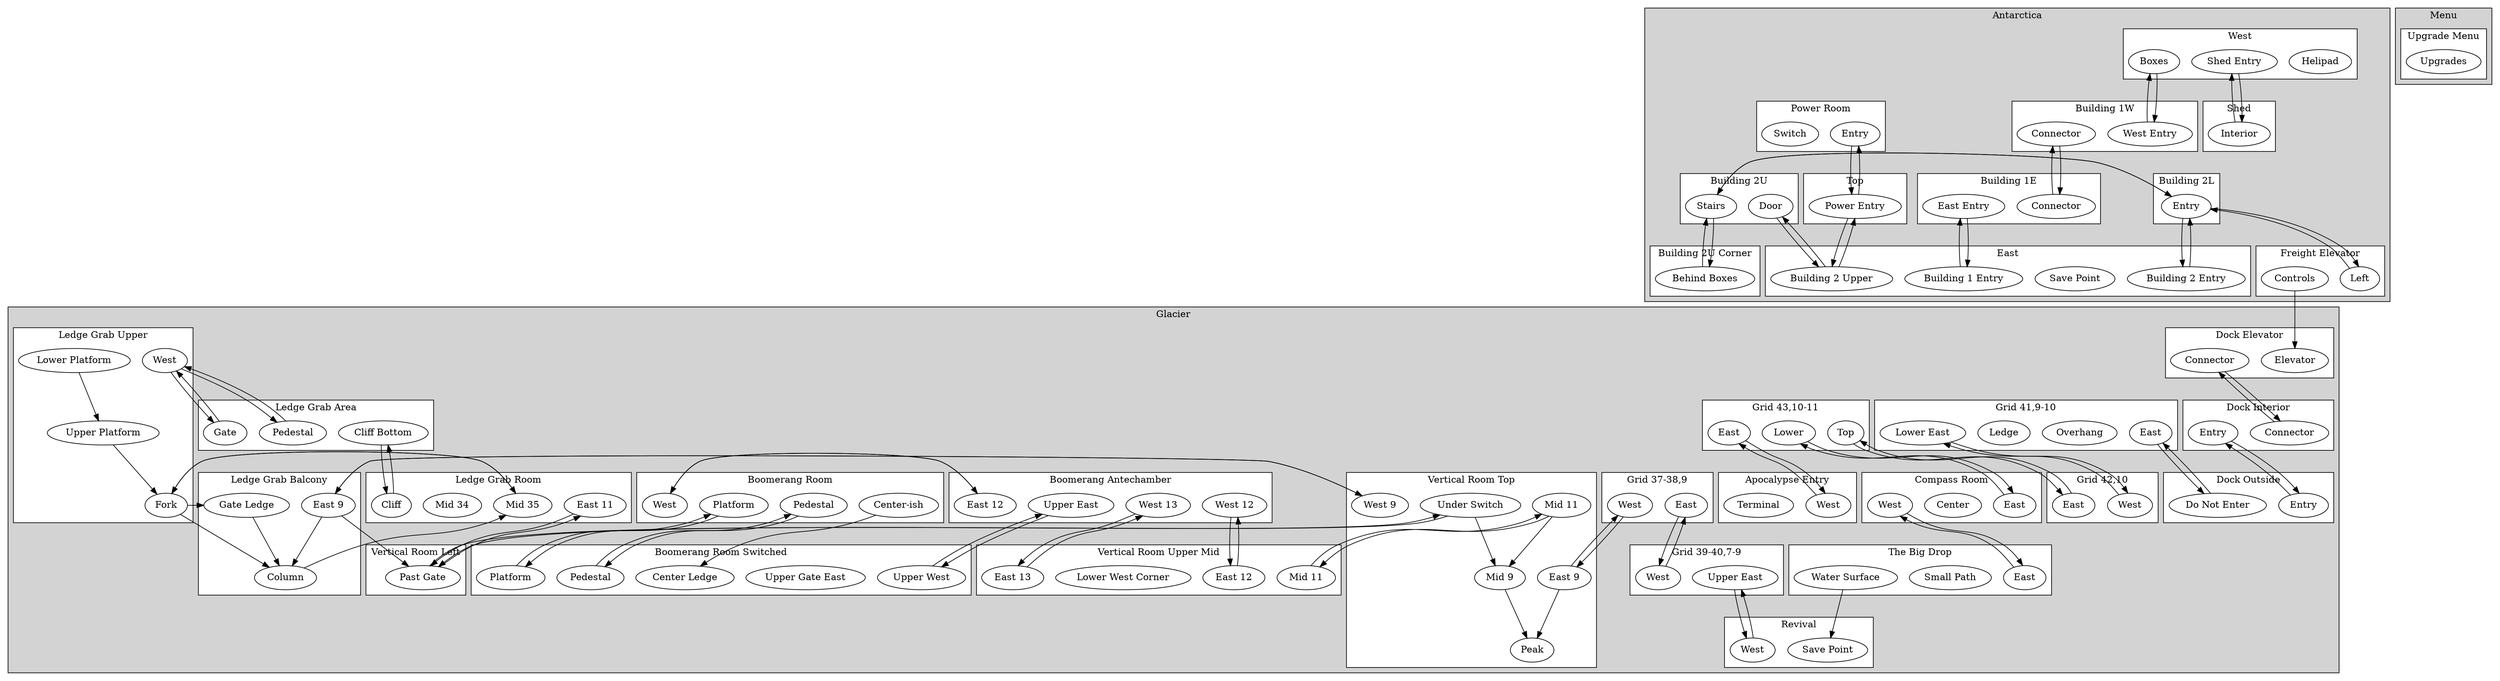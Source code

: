 digraph AxiomVerge2 {
    ranksep=1.0;
    subgraph cluster_Antarctica {
        subgraph cluster_Antarctica__West {
            Antarctica__West__Helipad [label = "Helipad"];
            Antarctica__West__Shed_Entry [label = "Shed Entry"];
            Antarctica__West__Boxes [label = "Boxes"];
            label = "West";
            bgcolor = "white";
        }
        subgraph cluster_Antarctica__Shed {
            Antarctica__Shed__Interior [label = "Interior"];
            label = "Shed";
            bgcolor = "white";
        }
        subgraph cluster_Antarctica__Building_1W {
            Antarctica__Building_1W__West_Entry [label = "West Entry"];
            Antarctica__Building_1W__Connector [label = "Connector"];
            label = "Building 1W";
            bgcolor = "white";
        }
        subgraph cluster_Antarctica__Building_1E {
            Antarctica__Building_1E__Connector [label = "Connector"];
            Antarctica__Building_1E__East_Entry [label = "East Entry"];
            label = "Building 1E";
            bgcolor = "white";
        }
        subgraph cluster_Antarctica__East {
            Antarctica__East__Building_1_Entry [label = "Building 1 Entry"];
            Antarctica__East__Save_Point [label = "Save Point"];
            Antarctica__East__Building_2_Entry [label = "Building 2 Entry"];
            Antarctica__East__Building_2_Upper [label = "Building 2 Upper"];
            label = "East";
            bgcolor = "white";
        }
        subgraph cluster_Antarctica__Building_2L {
            Antarctica__Building_2L__Entry [label = "Entry"];
            label = "Building 2L";
            bgcolor = "white";
        }
        subgraph cluster_Antarctica__Building_2U {
            Antarctica__Building_2U__Stairs [label = "Stairs"];
            Antarctica__Building_2U__Door [label = "Door"];
            label = "Building 2U";
            bgcolor = "white";
        }
        subgraph cluster_Antarctica__Building_2U_Corner {
            Antarctica__Building_2U_Corner__Behind_Boxes [label = "Behind Boxes"];
            label = "Building 2U Corner";
            bgcolor = "white";
        }
        subgraph cluster_Antarctica__Top {
            Antarctica__Top__Power_Entry [label = "Power Entry"];
            label = "Top";
            bgcolor = "white";
        }
        subgraph cluster_Antarctica__Power_Room {
            Antarctica__Power_Room__Entry [label = "Entry"];
            Antarctica__Power_Room__Switch [label = "Switch"];
            label = "Power Room";
            bgcolor = "white";
        }
        subgraph cluster_Antarctica__Freight_Elevator {
            Antarctica__Freight_Elevator__Left [label = "Left"];
            Antarctica__Freight_Elevator__Controls [label = "Controls"];
            label = "Freight Elevator";
            bgcolor = "white";
        }
        label = "Antarctica";
        bgcolor = "lightgrey";
    }
    subgraph cluster_Glacier {
        subgraph cluster_Glacier__Dock_Elevator {
            Glacier__Dock_Elevator__Elevator [label = "Elevator"];
            Glacier__Dock_Elevator__Connector [label = "Connector"];
            label = "Dock Elevator";
            bgcolor = "white";
        }
        subgraph cluster_Glacier__Dock_Interior {
            Glacier__Dock_Interior__Connector [label = "Connector"];
            Glacier__Dock_Interior__Entry [label = "Entry"];
            label = "Dock Interior";
            bgcolor = "white";
        }
        subgraph cluster_Glacier__Dock_Outside {
            Glacier__Dock_Outside__Entry [label = "Entry"];
            Glacier__Dock_Outside__Do_Not_Enter [label = "Do Not Enter"];
            label = "Dock Outside";
            bgcolor = "white";
        }
        subgraph cluster_Glacier__Grid_41_9_10 {
            Glacier__Grid_41_9_10__East [label = "East"];
            Glacier__Grid_41_9_10__Overhang [label = "Overhang"];
            Glacier__Grid_41_9_10__Ledge [label = "Ledge"];
            Glacier__Grid_41_9_10__Lower_East [label = "Lower East"];
            label = "Grid 41,9-10";
            bgcolor = "white";
        }
        subgraph cluster_Glacier__Grid_42_10 {
            Glacier__Grid_42_10__West [label = "West"];
            Glacier__Grid_42_10__East [label = "East"];
            label = "Grid 42,10";
            bgcolor = "white";
        }
        subgraph cluster_Glacier__Grid_43_10_11 {
            Glacier__Grid_43_10_11__Top [label = "Top"];
            Glacier__Grid_43_10_11__East [label = "East"];
            Glacier__Grid_43_10_11__Lower [label = "Lower"];
            label = "Grid 43,10-11";
            bgcolor = "white";
        }
        subgraph cluster_Glacier__Compass_Room {
            Glacier__Compass_Room__East [label = "East"];
            Glacier__Compass_Room__Center [label = "Center"];
            Glacier__Compass_Room__West [label = "West"];
            label = "Compass Room";
            bgcolor = "white";
        }
        subgraph cluster_Glacier__The_Big_Drop {
            Glacier__The_Big_Drop__East [label = "East"];
            Glacier__The_Big_Drop__Small_Path [label = "Small Path"];
            Glacier__The_Big_Drop__Water_Surface [label = "Water Surface"];
            label = "The Big Drop";
            bgcolor = "white";
        }
        subgraph cluster_Glacier__Revival {
            Glacier__Revival__Save_Point [label = "Save Point"];
            Glacier__Revival__West [label = "West"];
            label = "Revival";
            bgcolor = "white";
        }
        subgraph cluster_Glacier__Grid_39_40_7_9 {
            Glacier__Grid_39_40_7_9__Upper_East [label = "Upper East"];
            Glacier__Grid_39_40_7_9__West [label = "West"];
            label = "Grid 39-40,7-9";
            bgcolor = "white";
        }
        subgraph cluster_Glacier__Grid_37_38_9 {
            Glacier__Grid_37_38_9__East [label = "East"];
            Glacier__Grid_37_38_9__West [label = "West"];
            label = "Grid 37-38,9";
            bgcolor = "white";
        }
        subgraph cluster_Glacier__Vertical_Room_Top {
            Glacier__Vertical_Room_Top__East_9 [label = "East 9"];
            Glacier__Vertical_Room_Top__West_9 [label = "West 9"];
            Glacier__Vertical_Room_Top__Mid_9 [label = "Mid 9"];
            Glacier__Vertical_Room_Top__Mid_11 [label = "Mid 11"];
            Glacier__Vertical_Room_Top__Under_Switch [label = "Under Switch"];
            Glacier__Vertical_Room_Top__Peak [label = "Peak"];
            label = "Vertical Room Top";
            bgcolor = "white";
        }
        subgraph cluster_Glacier__Vertical_Room_Upper_Mid {
            Glacier__Vertical_Room_Upper_Mid__Mid_11 [label = "Mid 11"];
            Glacier__Vertical_Room_Upper_Mid__East_12 [label = "East 12"];
            Glacier__Vertical_Room_Upper_Mid__Lower_West_Corner [label = "Lower West Corner"];
            Glacier__Vertical_Room_Upper_Mid__East_13 [label = "East 13"];
            label = "Vertical Room Upper Mid";
            bgcolor = "white";
        }
        subgraph cluster_Glacier__Vertical_Room_Left {
            Glacier__Vertical_Room_Left__Past_Gate [label = "Past Gate"];
            label = "Vertical Room Left";
            bgcolor = "white";
        }
        subgraph cluster_Glacier__Boomerang_Antechamber {
            Glacier__Boomerang_Antechamber__West_13 [label = "West 13"];
            Glacier__Boomerang_Antechamber__East_12 [label = "East 12"];
            Glacier__Boomerang_Antechamber__Upper_East [label = "Upper East"];
            Glacier__Boomerang_Antechamber__West_12 [label = "West 12"];
            label = "Boomerang Antechamber";
            bgcolor = "white";
        }
        subgraph cluster_Glacier__Boomerang_Room {
            Glacier__Boomerang_Room__West [label = "West"];
            Glacier__Boomerang_Room__Platform [label = "Platform"];
            Glacier__Boomerang_Room__Center_ish [label = "Center-ish"];
            Glacier__Boomerang_Room__Pedestal [label = "Pedestal"];
            label = "Boomerang Room";
            bgcolor = "white";
        }
        subgraph cluster_Glacier__Boomerang_Room_Switched {
            Glacier__Boomerang_Room_Switched__Pedestal [label = "Pedestal"];
            Glacier__Boomerang_Room_Switched__Upper_Gate_East [label = "Upper Gate East"];
            Glacier__Boomerang_Room_Switched__Center_Ledge [label = "Center Ledge"];
            Glacier__Boomerang_Room_Switched__Platform [label = "Platform"];
            Glacier__Boomerang_Room_Switched__Upper_West [label = "Upper West"];
            label = "Boomerang Room Switched";
            bgcolor = "white";
        }
        subgraph cluster_Glacier__Ledge_Grab_Balcony {
            Glacier__Ledge_Grab_Balcony__East_9 [label = "East 9"];
            Glacier__Ledge_Grab_Balcony__Column [label = "Column"];
            Glacier__Ledge_Grab_Balcony__Gate_Ledge [label = "Gate Ledge"];
            label = "Ledge Grab Balcony";
            bgcolor = "white";
        }
        subgraph cluster_Glacier__Ledge_Grab_Room {
            Glacier__Ledge_Grab_Room__East_11 [label = "East 11"];
            Glacier__Ledge_Grab_Room__Mid_35 [label = "Mid 35"];
            Glacier__Ledge_Grab_Room__Mid_34 [label = "Mid 34"];
            Glacier__Ledge_Grab_Room__Cliff [label = "Cliff"];
            label = "Ledge Grab Room";
            bgcolor = "white";
        }
        subgraph cluster_Glacier__Ledge_Grab_Area {
            Glacier__Ledge_Grab_Area__Cliff_Bottom [label = "Cliff Bottom"];
            Glacier__Ledge_Grab_Area__Pedestal [label = "Pedestal"];
            Glacier__Ledge_Grab_Area__Gate [label = "Gate"];
            label = "Ledge Grab Area";
            bgcolor = "white";
        }
        subgraph cluster_Glacier__Ledge_Grab_Upper {
            Glacier__Ledge_Grab_Upper__West [label = "West"];
            Glacier__Ledge_Grab_Upper__Lower_Platform [label = "Lower Platform"];
            Glacier__Ledge_Grab_Upper__Upper_Platform [label = "Upper Platform"];
            Glacier__Ledge_Grab_Upper__Fork [label = "Fork"];
            label = "Ledge Grab Upper";
            bgcolor = "white";
        }
        subgraph cluster_Glacier__Apocalypse_Entry {
            Glacier__Apocalypse_Entry__West [label = "West"];
            Glacier__Apocalypse_Entry__Terminal [label = "Terminal"];
            label = "Apocalypse Entry";
            bgcolor = "white";
        }
        label = "Glacier";
        bgcolor = "lightgrey";
    }
    subgraph cluster_Menu {
        subgraph cluster_Menu__Upgrade_Menu {
            Menu__Upgrade_Menu__Upgrades [label = "Upgrades"];
            label = "Upgrade Menu";
            bgcolor = "white";
        }
        label = "Menu";
        bgcolor = "lightgrey";
    }
    Antarctica__West__Shed_Entry -> Antarctica__Shed__Interior;
    Antarctica__West__Boxes -> Antarctica__Building_1W__West_Entry;
    Antarctica__Shed__Interior -> Antarctica__West__Shed_Entry;
    Antarctica__Building_1W__West_Entry -> Antarctica__West__Boxes;
    Antarctica__Building_1W__Connector -> Antarctica__Building_1E__Connector;
    Antarctica__Building_1E__Connector -> Antarctica__Building_1W__Connector;
    Antarctica__Building_1E__East_Entry -> Antarctica__East__Building_1_Entry;
    Antarctica__East__Building_1_Entry -> Antarctica__Building_1E__East_Entry;
    Antarctica__East__Building_2_Entry -> Antarctica__Building_2L__Entry;
    Antarctica__East__Building_2_Upper -> Antarctica__Building_2U__Door;
    Antarctica__East__Building_2_Upper -> Antarctica__Top__Power_Entry;
    Antarctica__Building_2L__Entry -> Antarctica__Building_2U__Stairs;
    Antarctica__Building_2L__Entry -> Antarctica__East__Building_2_Entry;
    Antarctica__Building_2L__Entry -> Antarctica__Freight_Elevator__Left;
    Antarctica__Building_2U__Stairs -> Antarctica__Building_2L__Entry;
    Antarctica__Building_2U__Stairs -> Antarctica__Building_2U_Corner__Behind_Boxes;
    Antarctica__Building_2U__Door -> Antarctica__East__Building_2_Upper;
    Antarctica__Building_2U_Corner__Behind_Boxes -> Antarctica__Building_2U__Stairs;
    Antarctica__Top__Power_Entry -> Antarctica__East__Building_2_Upper;
    Antarctica__Top__Power_Entry -> Antarctica__Power_Room__Entry;
    Antarctica__Power_Room__Entry -> Antarctica__Top__Power_Entry;
    Antarctica__Freight_Elevator__Left -> Antarctica__Building_2L__Entry;
    Antarctica__Freight_Elevator__Controls -> Glacier__Dock_Elevator__Elevator;
    Glacier__Dock_Elevator__Connector -> Glacier__Dock_Interior__Connector;
    Glacier__Dock_Interior__Connector -> Glacier__Dock_Elevator__Connector;
    Glacier__Dock_Interior__Entry -> Glacier__Dock_Outside__Entry;
    Glacier__Dock_Outside__Entry -> Glacier__Dock_Interior__Entry;
    Glacier__Dock_Outside__Do_Not_Enter -> Glacier__Grid_41_9_10__East;
    Glacier__Grid_41_9_10__East -> Glacier__Dock_Outside__Do_Not_Enter;
    Glacier__Grid_41_9_10__Lower_East -> Glacier__Grid_42_10__West;
    Glacier__Grid_42_10__West -> Glacier__Grid_41_9_10__Lower_East;
    Glacier__Grid_42_10__East -> Glacier__Grid_43_10_11__Top;
    Glacier__Grid_43_10_11__Top -> Glacier__Grid_42_10__East;
    Glacier__Grid_43_10_11__East -> Glacier__Apocalypse_Entry__West;
    Glacier__Grid_43_10_11__Lower -> Glacier__Compass_Room__East;
    Glacier__Compass_Room__East -> Glacier__Grid_43_10_11__Lower;
    Glacier__Compass_Room__West -> Glacier__The_Big_Drop__East;
    Glacier__The_Big_Drop__East -> Glacier__Compass_Room__West;
    Glacier__The_Big_Drop__Water_Surface -> Glacier__Revival__Save_Point;
    Glacier__Revival__West -> Glacier__Grid_39_40_7_9__Upper_East;
    Glacier__Grid_39_40_7_9__Upper_East -> Glacier__Revival__West;
    Glacier__Grid_39_40_7_9__West -> Glacier__Grid_37_38_9__East;
    Glacier__Grid_37_38_9__East -> Glacier__Grid_39_40_7_9__West;
    Glacier__Grid_37_38_9__West -> Glacier__Vertical_Room_Top__East_9;
    Glacier__Vertical_Room_Top__East_9 -> Glacier__Grid_37_38_9__West;
    Glacier__Vertical_Room_Top__East_9 -> Glacier__Vertical_Room_Top__Peak;
    Glacier__Vertical_Room_Top__West_9 -> Glacier__Ledge_Grab_Balcony__East_9;
    Glacier__Vertical_Room_Top__Mid_9 -> Glacier__Vertical_Room_Top__Peak;
    Glacier__Vertical_Room_Top__Mid_11 -> Glacier__Vertical_Room_Top__Mid_9;
    Glacier__Vertical_Room_Top__Mid_11 -> Glacier__Vertical_Room_Upper_Mid__Mid_11;
    Glacier__Vertical_Room_Top__Under_Switch -> Glacier__Vertical_Room_Top__Mid_9;
    Glacier__Vertical_Room_Top__Under_Switch -> Glacier__Vertical_Room_Left__Past_Gate;
    Glacier__Vertical_Room_Upper_Mid__Mid_11 -> Glacier__Vertical_Room_Top__Mid_11;
    Glacier__Vertical_Room_Upper_Mid__East_12 -> Glacier__Boomerang_Antechamber__West_12;
    Glacier__Vertical_Room_Upper_Mid__East_13 -> Glacier__Boomerang_Antechamber__West_13;
    Glacier__Vertical_Room_Left__Past_Gate -> Glacier__Ledge_Grab_Room__East_11;
    Glacier__Vertical_Room_Left__Past_Gate -> Glacier__Vertical_Room_Top__Under_Switch;
    Glacier__Boomerang_Antechamber__West_13 -> Glacier__Vertical_Room_Upper_Mid__East_13;
    Glacier__Boomerang_Antechamber__East_12 -> Glacier__Boomerang_Room__West;
    Glacier__Boomerang_Antechamber__Upper_East -> Glacier__Boomerang_Room_Switched__Upper_West;
    Glacier__Boomerang_Antechamber__West_12 -> Glacier__Vertical_Room_Upper_Mid__East_12;
    Glacier__Boomerang_Room__West -> Glacier__Boomerang_Antechamber__East_12;
    Glacier__Boomerang_Room__Platform -> Glacier__Boomerang_Room_Switched__Platform;
    Glacier__Boomerang_Room__Center_ish -> Glacier__Boomerang_Room_Switched__Center_Ledge;
    Glacier__Boomerang_Room__Pedestal -> Glacier__Boomerang_Room_Switched__Pedestal;
    Glacier__Boomerang_Room_Switched__Pedestal -> Glacier__Boomerang_Room__Pedestal;
    Glacier__Boomerang_Room_Switched__Platform -> Glacier__Boomerang_Room__Platform;
    Glacier__Boomerang_Room_Switched__Upper_West -> Glacier__Boomerang_Antechamber__Upper_East;
    Glacier__Ledge_Grab_Balcony__East_9 -> Glacier__Ledge_Grab_Balcony__Column;
    Glacier__Ledge_Grab_Balcony__East_9 -> Glacier__Vertical_Room_Left__Past_Gate;
    Glacier__Ledge_Grab_Balcony__East_9 -> Glacier__Vertical_Room_Top__West_9;
    Glacier__Ledge_Grab_Balcony__Column -> Glacier__Ledge_Grab_Room__Mid_35;
    Glacier__Ledge_Grab_Balcony__Gate_Ledge -> Glacier__Ledge_Grab_Balcony__Column;
    Glacier__Ledge_Grab_Room__East_11 -> Glacier__Vertical_Room_Left__Past_Gate;
    Glacier__Ledge_Grab_Room__Mid_35 -> Glacier__Ledge_Grab_Upper__Fork;
    Glacier__Ledge_Grab_Room__Cliff -> Glacier__Ledge_Grab_Area__Cliff_Bottom;
    Glacier__Ledge_Grab_Area__Cliff_Bottom -> Glacier__Ledge_Grab_Room__Cliff;
    Glacier__Ledge_Grab_Area__Pedestal -> Glacier__Ledge_Grab_Upper__West;
    Glacier__Ledge_Grab_Area__Gate -> Glacier__Ledge_Grab_Upper__West;
    Glacier__Ledge_Grab_Upper__West -> Glacier__Ledge_Grab_Area__Gate;
    Glacier__Ledge_Grab_Upper__West -> Glacier__Ledge_Grab_Area__Pedestal;
    Glacier__Ledge_Grab_Upper__Lower_Platform -> Glacier__Ledge_Grab_Upper__Upper_Platform;
    Glacier__Ledge_Grab_Upper__Upper_Platform -> Glacier__Ledge_Grab_Upper__Fork;
    Glacier__Ledge_Grab_Upper__Fork -> Glacier__Ledge_Grab_Balcony__Column;
    Glacier__Ledge_Grab_Upper__Fork -> Glacier__Ledge_Grab_Balcony__Gate_Ledge;
    Glacier__Ledge_Grab_Upper__Fork -> Glacier__Ledge_Grab_Room__Mid_35;
    Glacier__Apocalypse_Entry__West -> Glacier__Grid_43_10_11__East;
}